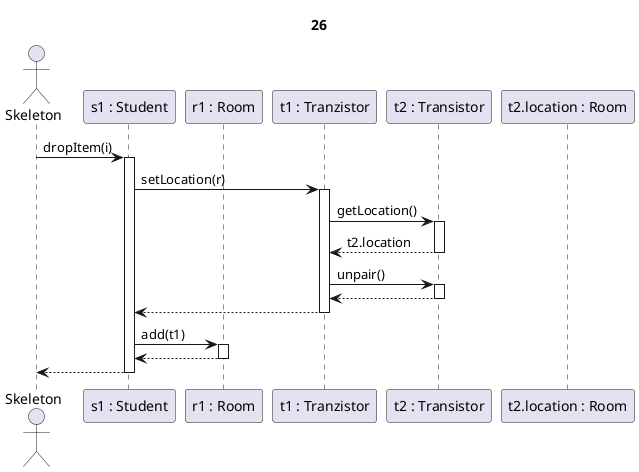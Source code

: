 @startuml transistor drop2

title 26

actor Skeleton as sk
participant "s1 : Student" as s
participant "r1 : Room" as r
Participant "t1 : Tranzistor" as tranz1
participant "t2 : Transistor" as tranz2
participant "t2.location : Room" as r2

sk->s ++: dropItem(i)

s-> tranz1 ++: setLocation(r)

tranz1->tranz2 ++: getLocation()
tranz2-->tranz1 --: t2.location

tranz1 -> tranz2 ++: unpair()
tranz2--> tranz1 --:

s <-- tranz1 --:

s -> r ++: add(t1)
r-->s --:

s-->sk --:

@enduml